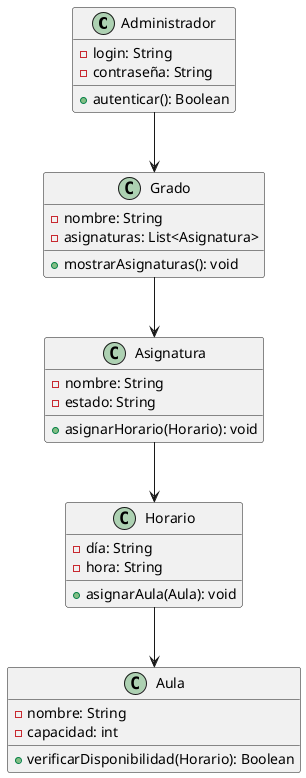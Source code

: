 @startuml
class Administrador {
    - login: String
    - contraseña: String
    + autenticar(): Boolean
}

class Grado {
    - nombre: String
    - asignaturas: List<Asignatura>
    + mostrarAsignaturas(): void
}

class Asignatura {
    - nombre: String
    - estado: String
    + asignarHorario(Horario): void
}

class Horario {
    - día: String
    - hora: String
    + asignarAula(Aula): void
}

class Aula {
    - nombre: String
    - capacidad: int
    + verificarDisponibilidad(Horario): Boolean
}

Administrador --> Grado
Grado  -->  Asignatura
Asignatura --> Horario
Horario --> Aula
@enduml